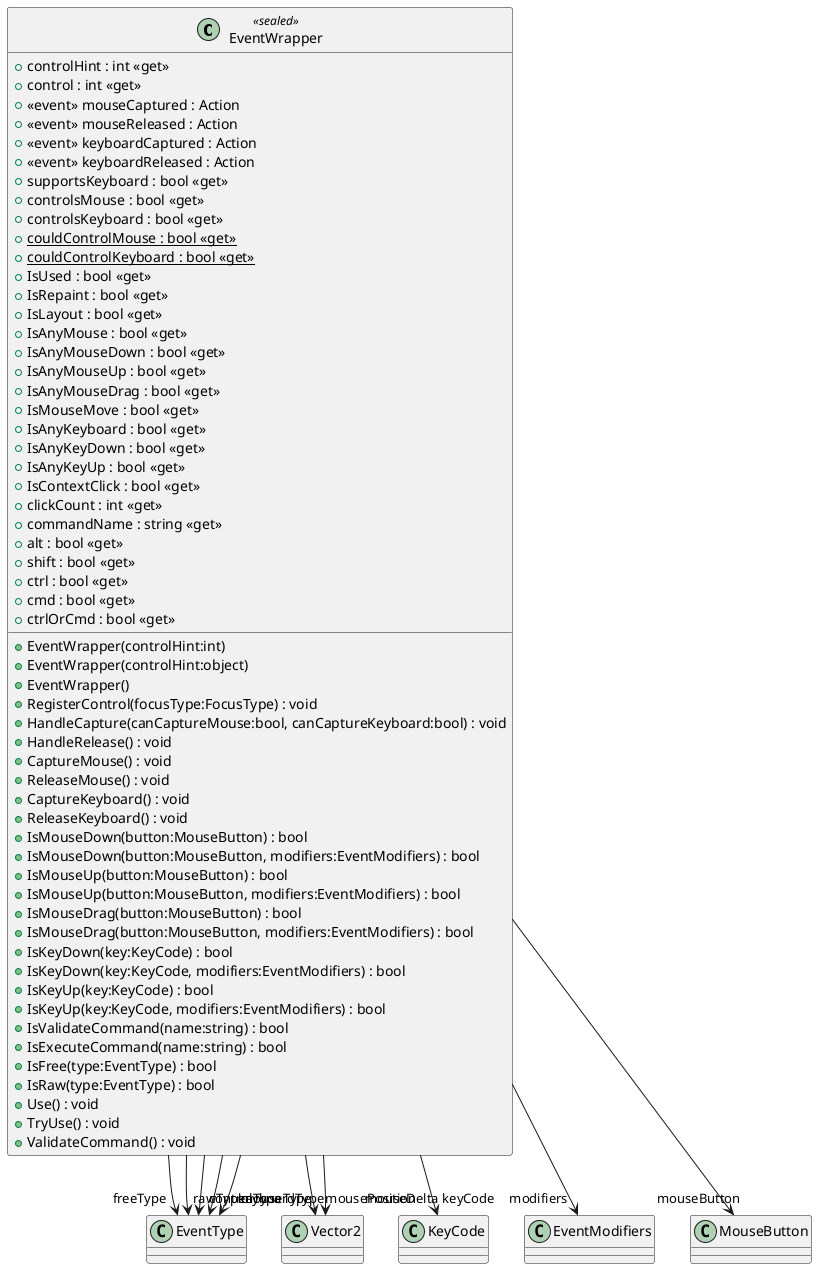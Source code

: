 @startuml
class EventWrapper <<sealed>> {
    + controlHint : int <<get>>
    + control : int <<get>>
    + EventWrapper(controlHint:int)
    + EventWrapper(controlHint:object)
    + EventWrapper()
    +  <<event>> mouseCaptured : Action 
    +  <<event>> mouseReleased : Action 
    +  <<event>> keyboardCaptured : Action 
    +  <<event>> keyboardReleased : Action 
    + supportsKeyboard : bool <<get>>
    + RegisterControl(focusType:FocusType) : void
    + HandleCapture(canCaptureMouse:bool, canCaptureKeyboard:bool) : void
    + HandleRelease() : void
    + controlsMouse : bool <<get>>
    + controlsKeyboard : bool <<get>>
    + {static} couldControlMouse : bool <<get>>
    + {static} couldControlKeyboard : bool <<get>>
    + CaptureMouse() : void
    + ReleaseMouse() : void
    + CaptureKeyboard() : void
    + ReleaseKeyboard() : void
    + IsUsed : bool <<get>>
    + IsRepaint : bool <<get>>
    + IsLayout : bool <<get>>
    + IsAnyMouse : bool <<get>>
    + IsAnyMouseDown : bool <<get>>
    + IsAnyMouseUp : bool <<get>>
    + IsAnyMouseDrag : bool <<get>>
    + IsMouseMove : bool <<get>>
    + IsMouseDown(button:MouseButton) : bool
    + IsMouseDown(button:MouseButton, modifiers:EventModifiers) : bool
    + IsMouseUp(button:MouseButton) : bool
    + IsMouseUp(button:MouseButton, modifiers:EventModifiers) : bool
    + IsMouseDrag(button:MouseButton) : bool
    + IsMouseDrag(button:MouseButton, modifiers:EventModifiers) : bool
    + IsAnyKeyboard : bool <<get>>
    + IsAnyKeyDown : bool <<get>>
    + IsAnyKeyUp : bool <<get>>
    + IsKeyDown(key:KeyCode) : bool
    + IsKeyDown(key:KeyCode, modifiers:EventModifiers) : bool
    + IsKeyUp(key:KeyCode) : bool
    + IsKeyUp(key:KeyCode, modifiers:EventModifiers) : bool
    + IsContextClick : bool <<get>>
    + IsValidateCommand(name:string) : bool
    + IsExecuteCommand(name:string) : bool
    + IsFree(type:EventType) : bool
    + IsRaw(type:EventType) : bool
    + Use() : void
    + TryUse() : void
    + ValidateCommand() : void
    + clickCount : int <<get>>
    + commandName : string <<get>>
    + alt : bool <<get>>
    + shift : bool <<get>>
    + ctrl : bool <<get>>
    + cmd : bool <<get>>
    + ctrlOrCmd : bool <<get>>
}
EventWrapper --> "freeType" EventType
EventWrapper --> "rawType" EventType
EventWrapper --> "controlType" EventType
EventWrapper --> "mouseType" EventType
EventWrapper --> "keyboardType" EventType
EventWrapper --> "mousePosition" Vector2
EventWrapper --> "mouseDelta" Vector2
EventWrapper --> "keyCode" KeyCode
EventWrapper --> "modifiers" EventModifiers
EventWrapper --> "mouseButton" MouseButton
@enduml
